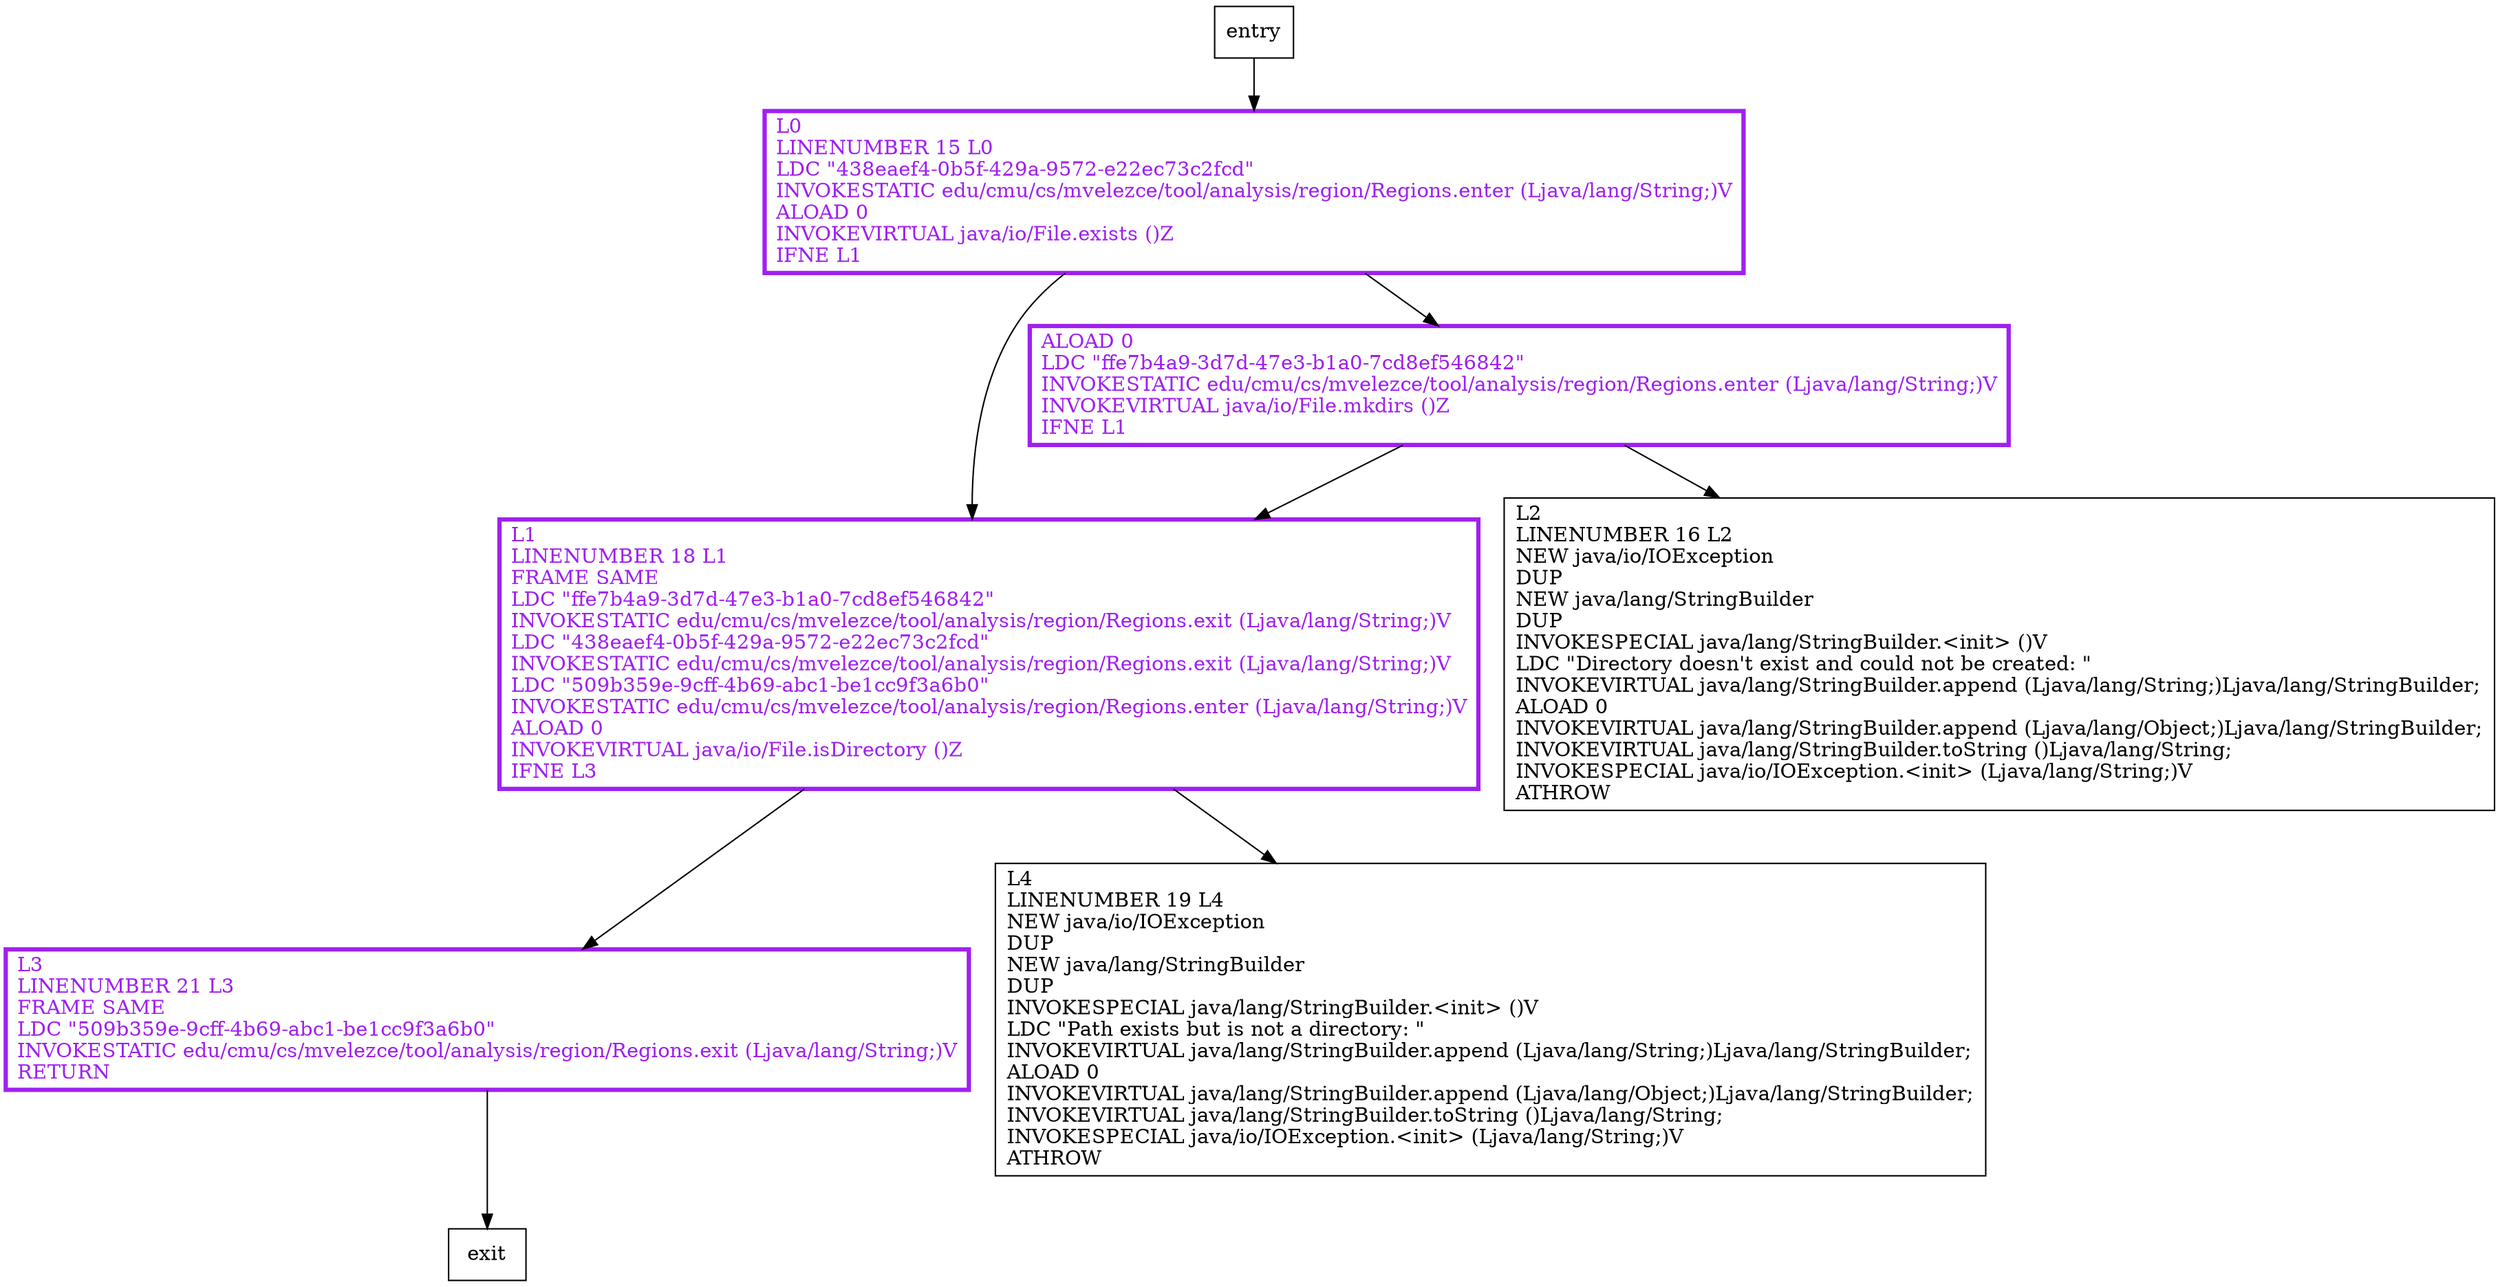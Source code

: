 digraph produceDirectory {
node [shape=record];
14093978 [label="L1\lLINENUMBER 18 L1\lFRAME SAME\lLDC \"ffe7b4a9-3d7d-47e3-b1a0-7cd8ef546842\"\lINVOKESTATIC edu/cmu/cs/mvelezce/tool/analysis/region/Regions.exit (Ljava/lang/String;)V\lLDC \"438eaef4-0b5f-429a-9572-e22ec73c2fcd\"\lINVOKESTATIC edu/cmu/cs/mvelezce/tool/analysis/region/Regions.exit (Ljava/lang/String;)V\lLDC \"509b359e-9cff-4b69-abc1-be1cc9f3a6b0\"\lINVOKESTATIC edu/cmu/cs/mvelezce/tool/analysis/region/Regions.enter (Ljava/lang/String;)V\lALOAD 0\lINVOKEVIRTUAL java/io/File.isDirectory ()Z\lIFNE L3\l"];
1587020590 [label="ALOAD 0\lLDC \"ffe7b4a9-3d7d-47e3-b1a0-7cd8ef546842\"\lINVOKESTATIC edu/cmu/cs/mvelezce/tool/analysis/region/Regions.enter (Ljava/lang/String;)V\lINVOKEVIRTUAL java/io/File.mkdirs ()Z\lIFNE L1\l"];
1041571359 [label="L0\lLINENUMBER 15 L0\lLDC \"438eaef4-0b5f-429a-9572-e22ec73c2fcd\"\lINVOKESTATIC edu/cmu/cs/mvelezce/tool/analysis/region/Regions.enter (Ljava/lang/String;)V\lALOAD 0\lINVOKEVIRTUAL java/io/File.exists ()Z\lIFNE L1\l"];
1495001258 [label="L3\lLINENUMBER 21 L3\lFRAME SAME\lLDC \"509b359e-9cff-4b69-abc1-be1cc9f3a6b0\"\lINVOKESTATIC edu/cmu/cs/mvelezce/tool/analysis/region/Regions.exit (Ljava/lang/String;)V\lRETURN\l"];
1340666542 [label="L2\lLINENUMBER 16 L2\lNEW java/io/IOException\lDUP\lNEW java/lang/StringBuilder\lDUP\lINVOKESPECIAL java/lang/StringBuilder.\<init\> ()V\lLDC \"Directory doesn't exist and could not be created: \"\lINVOKEVIRTUAL java/lang/StringBuilder.append (Ljava/lang/String;)Ljava/lang/StringBuilder;\lALOAD 0\lINVOKEVIRTUAL java/lang/StringBuilder.append (Ljava/lang/Object;)Ljava/lang/StringBuilder;\lINVOKEVIRTUAL java/lang/StringBuilder.toString ()Ljava/lang/String;\lINVOKESPECIAL java/io/IOException.\<init\> (Ljava/lang/String;)V\lATHROW\l"];
1635815117 [label="L4\lLINENUMBER 19 L4\lNEW java/io/IOException\lDUP\lNEW java/lang/StringBuilder\lDUP\lINVOKESPECIAL java/lang/StringBuilder.\<init\> ()V\lLDC \"Path exists but is not a directory: \"\lINVOKEVIRTUAL java/lang/StringBuilder.append (Ljava/lang/String;)Ljava/lang/StringBuilder;\lALOAD 0\lINVOKEVIRTUAL java/lang/StringBuilder.append (Ljava/lang/Object;)Ljava/lang/StringBuilder;\lINVOKEVIRTUAL java/lang/StringBuilder.toString ()Ljava/lang/String;\lINVOKESPECIAL java/io/IOException.\<init\> (Ljava/lang/String;)V\lATHROW\l"];
entry;
exit;
entry -> 1041571359;
14093978 -> 1495001258;
14093978 -> 1635815117;
1587020590 -> 14093978;
1587020590 -> 1340666542;
1041571359 -> 14093978;
1041571359 -> 1587020590;
1495001258 -> exit;
14093978[fontcolor="purple", penwidth=3, color="purple"];
1587020590[fontcolor="purple", penwidth=3, color="purple"];
1041571359[fontcolor="purple", penwidth=3, color="purple"];
1495001258[fontcolor="purple", penwidth=3, color="purple"];
}
